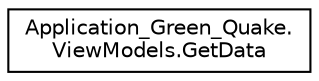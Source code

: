 digraph "Graphical Class Hierarchy"
{
 // LATEX_PDF_SIZE
  edge [fontname="Helvetica",fontsize="10",labelfontname="Helvetica",labelfontsize="10"];
  node [fontname="Helvetica",fontsize="10",shape=record];
  rankdir="LR";
  Node0 [label="Application_Green_Quake.\lViewModels.GetData",height=0.2,width=0.4,color="black", fillcolor="white", style="filled",URL="$class_application___green___quake_1_1_view_models_1_1_get_data.html",tooltip=" "];
}
